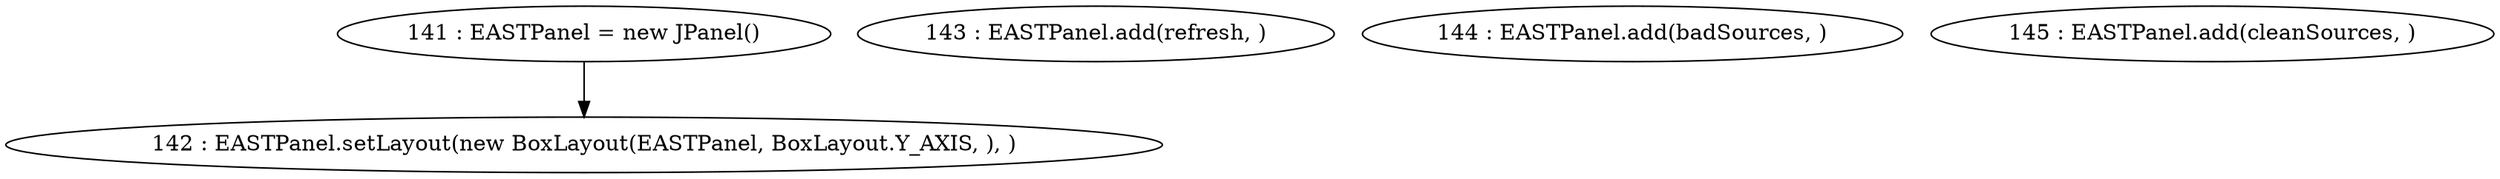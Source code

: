 digraph G {
"141 : EASTPanel = new JPanel()"
"141 : EASTPanel = new JPanel()" -> "142 : EASTPanel.setLayout(new BoxLayout(EASTPanel, BoxLayout.Y_AXIS, ), )"
"142 : EASTPanel.setLayout(new BoxLayout(EASTPanel, BoxLayout.Y_AXIS, ), )"
"143 : EASTPanel.add(refresh, )"
"144 : EASTPanel.add(badSources, )"
"145 : EASTPanel.add(cleanSources, )"
}